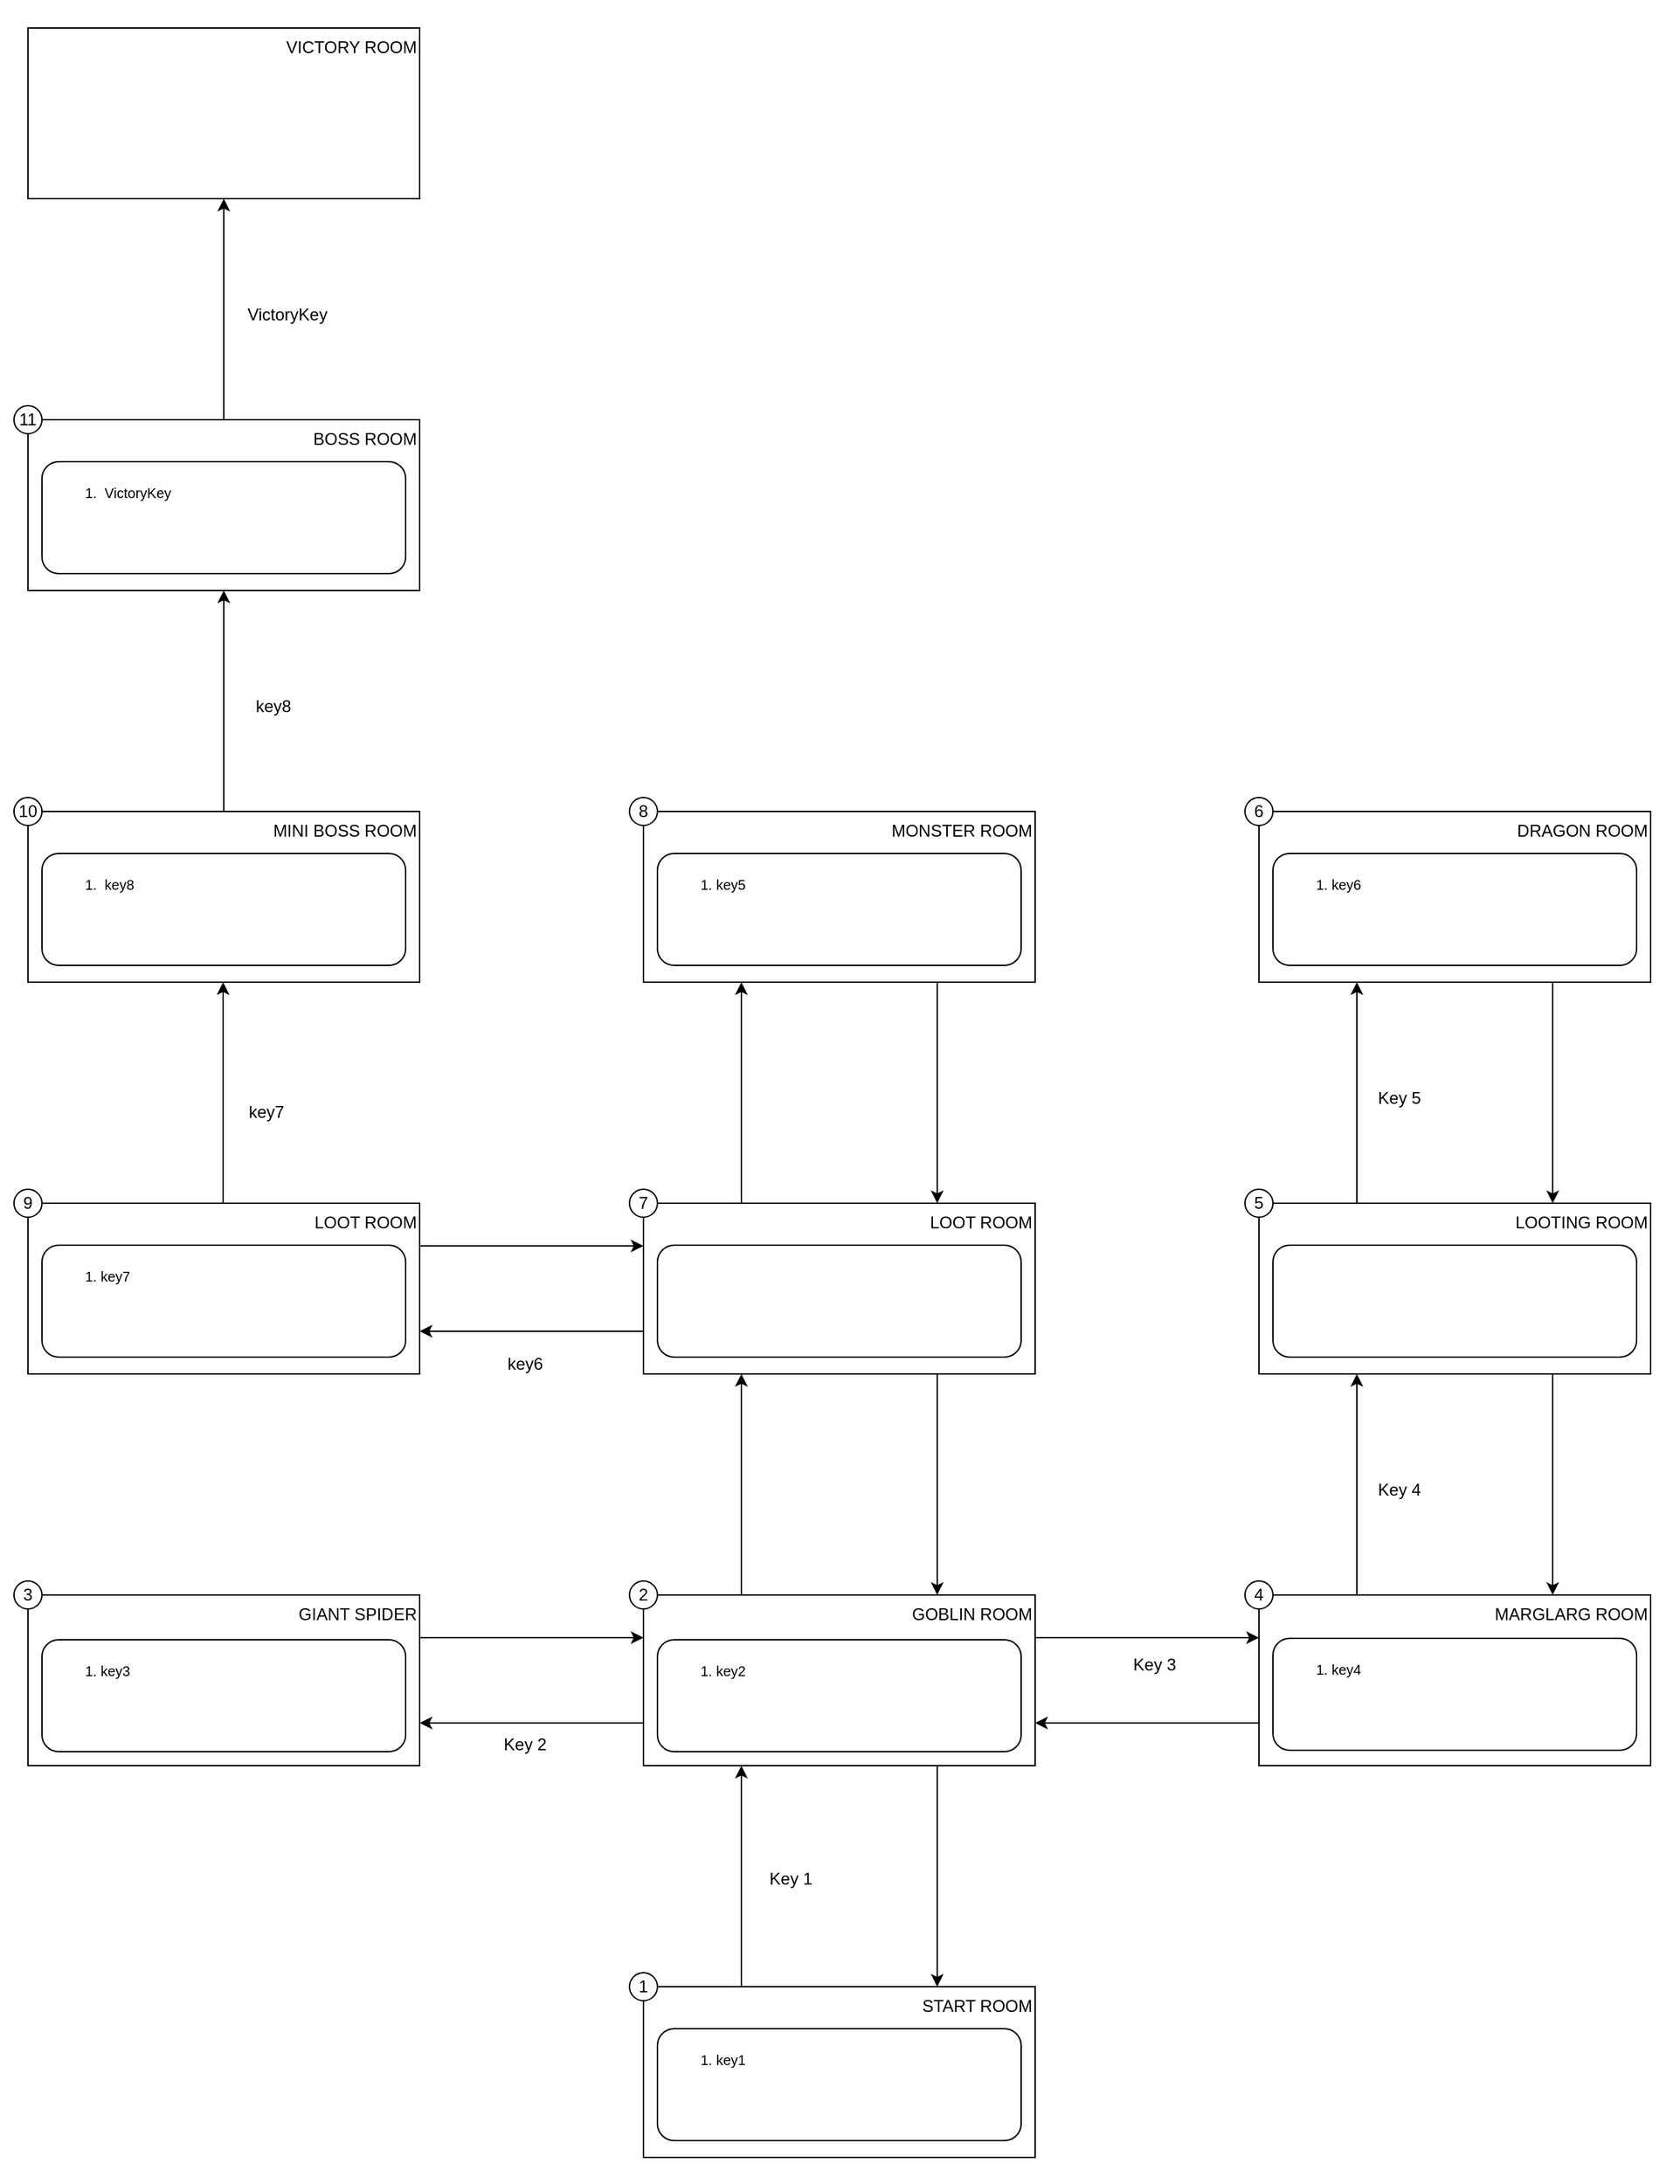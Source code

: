 <mxfile version="24.5.3" type="device">
  <diagram name="Pagina-1" id="9mHcJXdj0dUMFOOQDPm1">
    <mxGraphModel dx="2327" dy="1915" grid="1" gridSize="10" guides="1" tooltips="1" connect="1" arrows="1" fold="1" page="1" pageScale="1" pageWidth="827" pageHeight="1169" math="0" shadow="0">
      <root>
        <mxCell id="0" />
        <mxCell id="1" parent="0" />
        <mxCell id="tXBHNICgsVbYwlckxfWX-2" value="" style="group;fillColor=default;labelPadding=0;strokeColor=none;perimeterSpacing=0;strokeWidth=1;spacingTop=0;" vertex="1" connectable="0" parent="1">
          <mxGeometry x="-210" y="-600" width="1190" height="1540" as="geometry" />
        </mxCell>
        <mxCell id="tXBHNICgsVbYwlckxfWX-3" value="" style="rounded=0;whiteSpace=wrap;html=1;strokeColor=none;" vertex="1" parent="tXBHNICgsVbYwlckxfWX-2">
          <mxGeometry x="-10" y="-20" width="1200" height="1560" as="geometry" />
        </mxCell>
        <mxCell id="ytGMDuZpWYm2PS7Yhij4-1" style="edgeStyle=none;rounded=0;orthogonalLoop=1;jettySize=auto;html=1;exitX=0.75;exitY=1;exitDx=0;exitDy=0;entryX=0.75;entryY=0;entryDx=0;entryDy=0;" parent="tXBHNICgsVbYwlckxfWX-2" source="ytGMDuZpWYm2PS7Yhij4-5" target="ytGMDuZpWYm2PS7Yhij4-7" edge="1">
          <mxGeometry relative="1" as="geometry" />
        </mxCell>
        <mxCell id="ytGMDuZpWYm2PS7Yhij4-2" style="edgeStyle=none;rounded=0;orthogonalLoop=1;jettySize=auto;html=1;exitX=0;exitY=0.75;exitDx=0;exitDy=0;entryX=1;entryY=0.75;entryDx=0;entryDy=0;" parent="tXBHNICgsVbYwlckxfWX-2" source="ytGMDuZpWYm2PS7Yhij4-5" target="ytGMDuZpWYm2PS7Yhij4-12" edge="1">
          <mxGeometry relative="1" as="geometry" />
        </mxCell>
        <mxCell id="ytGMDuZpWYm2PS7Yhij4-3" style="edgeStyle=none;rounded=0;orthogonalLoop=1;jettySize=auto;html=1;exitX=1;exitY=0.25;exitDx=0;exitDy=0;entryX=0;entryY=0.25;entryDx=0;entryDy=0;" parent="tXBHNICgsVbYwlckxfWX-2" source="ytGMDuZpWYm2PS7Yhij4-5" target="ytGMDuZpWYm2PS7Yhij4-10" edge="1">
          <mxGeometry relative="1" as="geometry" />
        </mxCell>
        <mxCell id="ytGMDuZpWYm2PS7Yhij4-4" style="edgeStyle=none;rounded=0;orthogonalLoop=1;jettySize=auto;html=1;exitX=0.25;exitY=0;exitDx=0;exitDy=0;entryX=0.25;entryY=1;entryDx=0;entryDy=0;" parent="tXBHNICgsVbYwlckxfWX-2" source="ytGMDuZpWYm2PS7Yhij4-5" target="ytGMDuZpWYm2PS7Yhij4-19" edge="1">
          <mxGeometry relative="1" as="geometry" />
        </mxCell>
        <mxCell id="ytGMDuZpWYm2PS7Yhij4-5" value="GOBLIN ROOM" style="whiteSpace=wrap;html=1;align=right;verticalAlign=top;" parent="tXBHNICgsVbYwlckxfWX-2" vertex="1">
          <mxGeometry x="450" y="1120" width="280" height="122.0" as="geometry" />
        </mxCell>
        <mxCell id="ytGMDuZpWYm2PS7Yhij4-6" style="edgeStyle=none;rounded=0;orthogonalLoop=1;jettySize=auto;html=1;exitX=0.25;exitY=0;exitDx=0;exitDy=0;entryX=0.25;entryY=1;entryDx=0;entryDy=0;" parent="tXBHNICgsVbYwlckxfWX-2" source="ytGMDuZpWYm2PS7Yhij4-7" target="ytGMDuZpWYm2PS7Yhij4-5" edge="1">
          <mxGeometry relative="1" as="geometry" />
        </mxCell>
        <mxCell id="ytGMDuZpWYm2PS7Yhij4-7" value="START ROOM" style="whiteSpace=wrap;html=1;align=right;verticalAlign=top;" parent="tXBHNICgsVbYwlckxfWX-2" vertex="1">
          <mxGeometry x="450" y="1400" width="280" height="122.0" as="geometry" />
        </mxCell>
        <mxCell id="ytGMDuZpWYm2PS7Yhij4-8" style="edgeStyle=none;rounded=0;orthogonalLoop=1;jettySize=auto;html=1;exitX=0;exitY=0.75;exitDx=0;exitDy=0;entryX=1;entryY=0.75;entryDx=0;entryDy=0;" parent="tXBHNICgsVbYwlckxfWX-2" source="ytGMDuZpWYm2PS7Yhij4-10" target="ytGMDuZpWYm2PS7Yhij4-5" edge="1">
          <mxGeometry relative="1" as="geometry" />
        </mxCell>
        <mxCell id="ytGMDuZpWYm2PS7Yhij4-9" style="edgeStyle=none;rounded=0;orthogonalLoop=1;jettySize=auto;html=1;exitX=0.25;exitY=0;exitDx=0;exitDy=0;entryX=0.25;entryY=1;entryDx=0;entryDy=0;" parent="tXBHNICgsVbYwlckxfWX-2" source="ytGMDuZpWYm2PS7Yhij4-10" target="ytGMDuZpWYm2PS7Yhij4-22" edge="1">
          <mxGeometry relative="1" as="geometry" />
        </mxCell>
        <mxCell id="ytGMDuZpWYm2PS7Yhij4-10" value="MARGLARG ROOM" style="whiteSpace=wrap;html=1;align=right;verticalAlign=top;" parent="tXBHNICgsVbYwlckxfWX-2" vertex="1">
          <mxGeometry x="890" y="1120" width="280" height="122.0" as="geometry" />
        </mxCell>
        <mxCell id="ytGMDuZpWYm2PS7Yhij4-11" style="edgeStyle=none;rounded=0;orthogonalLoop=1;jettySize=auto;html=1;exitX=1;exitY=0.25;exitDx=0;exitDy=0;entryX=0;entryY=0.25;entryDx=0;entryDy=0;" parent="tXBHNICgsVbYwlckxfWX-2" source="ytGMDuZpWYm2PS7Yhij4-12" target="ytGMDuZpWYm2PS7Yhij4-5" edge="1">
          <mxGeometry relative="1" as="geometry" />
        </mxCell>
        <mxCell id="ytGMDuZpWYm2PS7Yhij4-12" value="GIANT SPIDER" style="whiteSpace=wrap;html=1;align=right;verticalAlign=top;" parent="tXBHNICgsVbYwlckxfWX-2" vertex="1">
          <mxGeometry x="10" y="1120" width="280" height="122.0" as="geometry" />
        </mxCell>
        <mxCell id="ytGMDuZpWYm2PS7Yhij4-13" style="edgeStyle=none;rounded=0;orthogonalLoop=1;jettySize=auto;html=1;exitX=1;exitY=0.25;exitDx=0;exitDy=0;entryX=0;entryY=0.25;entryDx=0;entryDy=0;" parent="tXBHNICgsVbYwlckxfWX-2" source="ytGMDuZpWYm2PS7Yhij4-15" target="ytGMDuZpWYm2PS7Yhij4-19" edge="1">
          <mxGeometry relative="1" as="geometry" />
        </mxCell>
        <mxCell id="ytGMDuZpWYm2PS7Yhij4-14" style="edgeStyle=none;rounded=0;orthogonalLoop=1;jettySize=auto;html=1;exitX=0.5;exitY=0;exitDx=0;exitDy=0;entryX=0.5;entryY=1;entryDx=0;entryDy=0;" parent="tXBHNICgsVbYwlckxfWX-2" edge="1">
          <mxGeometry relative="1" as="geometry">
            <mxPoint x="149.5" y="840" as="sourcePoint" />
            <mxPoint x="149.5" y="682" as="targetPoint" />
          </mxGeometry>
        </mxCell>
        <mxCell id="ytGMDuZpWYm2PS7Yhij4-15" value="LOOT ROOM" style="whiteSpace=wrap;html=1;align=right;verticalAlign=top;" parent="tXBHNICgsVbYwlckxfWX-2" vertex="1">
          <mxGeometry x="10" y="840" width="280" height="122.0" as="geometry" />
        </mxCell>
        <mxCell id="ytGMDuZpWYm2PS7Yhij4-16" style="edgeStyle=none;rounded=0;orthogonalLoop=1;jettySize=auto;html=1;exitX=0.75;exitY=1;exitDx=0;exitDy=0;entryX=0.75;entryY=0;entryDx=0;entryDy=0;" parent="tXBHNICgsVbYwlckxfWX-2" source="ytGMDuZpWYm2PS7Yhij4-19" target="ytGMDuZpWYm2PS7Yhij4-5" edge="1">
          <mxGeometry relative="1" as="geometry" />
        </mxCell>
        <mxCell id="ytGMDuZpWYm2PS7Yhij4-17" style="edgeStyle=none;rounded=0;orthogonalLoop=1;jettySize=auto;html=1;exitX=0.25;exitY=0;exitDx=0;exitDy=0;entryX=0.25;entryY=1;entryDx=0;entryDy=0;" parent="tXBHNICgsVbYwlckxfWX-2" source="ytGMDuZpWYm2PS7Yhij4-19" target="ytGMDuZpWYm2PS7Yhij4-26" edge="1">
          <mxGeometry relative="1" as="geometry" />
        </mxCell>
        <mxCell id="ytGMDuZpWYm2PS7Yhij4-18" style="edgeStyle=none;rounded=0;orthogonalLoop=1;jettySize=auto;html=1;exitX=0;exitY=0.75;exitDx=0;exitDy=0;entryX=1;entryY=0.75;entryDx=0;entryDy=0;" parent="tXBHNICgsVbYwlckxfWX-2" source="ytGMDuZpWYm2PS7Yhij4-19" target="ytGMDuZpWYm2PS7Yhij4-15" edge="1">
          <mxGeometry relative="1" as="geometry" />
        </mxCell>
        <mxCell id="ytGMDuZpWYm2PS7Yhij4-19" value="LOOT ROOM" style="whiteSpace=wrap;html=1;align=right;verticalAlign=top;" parent="tXBHNICgsVbYwlckxfWX-2" vertex="1">
          <mxGeometry x="450" y="840" width="280" height="122.0" as="geometry" />
        </mxCell>
        <mxCell id="ytGMDuZpWYm2PS7Yhij4-20" style="edgeStyle=none;rounded=0;orthogonalLoop=1;jettySize=auto;html=1;exitX=0.75;exitY=1;exitDx=0;exitDy=0;entryX=0.75;entryY=0;entryDx=0;entryDy=0;" parent="tXBHNICgsVbYwlckxfWX-2" source="ytGMDuZpWYm2PS7Yhij4-22" target="ytGMDuZpWYm2PS7Yhij4-10" edge="1">
          <mxGeometry relative="1" as="geometry" />
        </mxCell>
        <mxCell id="ytGMDuZpWYm2PS7Yhij4-21" style="edgeStyle=none;rounded=0;orthogonalLoop=1;jettySize=auto;html=1;exitX=0.25;exitY=0;exitDx=0;exitDy=0;entryX=0.25;entryY=1;entryDx=0;entryDy=0;" parent="tXBHNICgsVbYwlckxfWX-2" source="ytGMDuZpWYm2PS7Yhij4-22" target="ytGMDuZpWYm2PS7Yhij4-24" edge="1">
          <mxGeometry relative="1" as="geometry" />
        </mxCell>
        <mxCell id="ytGMDuZpWYm2PS7Yhij4-22" value="LOOTING ROOM" style="whiteSpace=wrap;html=1;verticalAlign=top;align=right;" parent="tXBHNICgsVbYwlckxfWX-2" vertex="1">
          <mxGeometry x="890" y="840" width="280" height="122.0" as="geometry" />
        </mxCell>
        <mxCell id="ytGMDuZpWYm2PS7Yhij4-23" style="edgeStyle=none;rounded=0;orthogonalLoop=1;jettySize=auto;html=1;exitX=0.75;exitY=1;exitDx=0;exitDy=0;entryX=0.75;entryY=0;entryDx=0;entryDy=0;" parent="tXBHNICgsVbYwlckxfWX-2" source="ytGMDuZpWYm2PS7Yhij4-24" target="ytGMDuZpWYm2PS7Yhij4-22" edge="1">
          <mxGeometry relative="1" as="geometry" />
        </mxCell>
        <mxCell id="ytGMDuZpWYm2PS7Yhij4-24" value="DRAGON ROOM" style="whiteSpace=wrap;html=1;align=right;verticalAlign=top;" parent="tXBHNICgsVbYwlckxfWX-2" vertex="1">
          <mxGeometry x="890" y="560" width="280" height="122.0" as="geometry" />
        </mxCell>
        <mxCell id="ytGMDuZpWYm2PS7Yhij4-25" style="edgeStyle=none;rounded=0;orthogonalLoop=1;jettySize=auto;html=1;exitX=0.75;exitY=1;exitDx=0;exitDy=0;entryX=0.75;entryY=0;entryDx=0;entryDy=0;" parent="tXBHNICgsVbYwlckxfWX-2" source="ytGMDuZpWYm2PS7Yhij4-26" target="ytGMDuZpWYm2PS7Yhij4-19" edge="1">
          <mxGeometry relative="1" as="geometry" />
        </mxCell>
        <mxCell id="ytGMDuZpWYm2PS7Yhij4-26" value="MONSTER ROOM" style="whiteSpace=wrap;html=1;align=right;verticalAlign=top;" parent="tXBHNICgsVbYwlckxfWX-2" vertex="1">
          <mxGeometry x="450" y="560" width="280" height="122.0" as="geometry" />
        </mxCell>
        <mxCell id="ytGMDuZpWYm2PS7Yhij4-27" style="edgeStyle=none;rounded=0;orthogonalLoop=1;jettySize=auto;html=1;exitX=0.5;exitY=0;exitDx=0;exitDy=0;entryX=0.5;entryY=1;entryDx=0;entryDy=0;" parent="tXBHNICgsVbYwlckxfWX-2" source="ytGMDuZpWYm2PS7Yhij4-28" target="ytGMDuZpWYm2PS7Yhij4-29" edge="1">
          <mxGeometry relative="1" as="geometry" />
        </mxCell>
        <mxCell id="ytGMDuZpWYm2PS7Yhij4-28" value="MINI BOSS ROOM" style="whiteSpace=wrap;html=1;align=right;verticalAlign=top;" parent="tXBHNICgsVbYwlckxfWX-2" vertex="1">
          <mxGeometry x="10" y="560" width="280" height="122.0" as="geometry" />
        </mxCell>
        <mxCell id="ytGMDuZpWYm2PS7Yhij4-58" style="edgeStyle=orthogonalEdgeStyle;rounded=0;orthogonalLoop=1;jettySize=auto;html=1;exitX=0.5;exitY=0;exitDx=0;exitDy=0;entryX=0.5;entryY=1;entryDx=0;entryDy=0;" parent="tXBHNICgsVbYwlckxfWX-2" source="ytGMDuZpWYm2PS7Yhij4-29" target="ytGMDuZpWYm2PS7Yhij4-57" edge="1">
          <mxGeometry relative="1" as="geometry" />
        </mxCell>
        <mxCell id="ytGMDuZpWYm2PS7Yhij4-29" value="BOSS ROOM" style="whiteSpace=wrap;html=1;align=right;horizontal=1;verticalAlign=top;" parent="tXBHNICgsVbYwlckxfWX-2" vertex="1">
          <mxGeometry x="10" y="280" width="280" height="122.0" as="geometry" />
        </mxCell>
        <mxCell id="ytGMDuZpWYm2PS7Yhij4-30" value="Key 4" style="text;html=1;align=center;verticalAlign=middle;resizable=0;points=[];autosize=1;strokeColor=none;fillColor=none;" parent="tXBHNICgsVbYwlckxfWX-2" vertex="1">
          <mxGeometry x="965" y="1030" width="50" height="30" as="geometry" />
        </mxCell>
        <mxCell id="ytGMDuZpWYm2PS7Yhij4-31" value="Key 5" style="text;html=1;align=center;verticalAlign=middle;resizable=0;points=[];autosize=1;strokeColor=none;fillColor=none;" parent="tXBHNICgsVbYwlckxfWX-2" vertex="1">
          <mxGeometry x="965" y="750" width="50" height="30" as="geometry" />
        </mxCell>
        <mxCell id="ytGMDuZpWYm2PS7Yhij4-32" value="Key 1" style="text;html=1;align=center;verticalAlign=middle;resizable=0;points=[];autosize=1;strokeColor=none;fillColor=none;" parent="tXBHNICgsVbYwlckxfWX-2" vertex="1">
          <mxGeometry x="530" y="1308" width="50" height="30" as="geometry" />
        </mxCell>
        <mxCell id="ytGMDuZpWYm2PS7Yhij4-33" value="Key 2" style="text;html=1;align=center;verticalAlign=middle;resizable=0;points=[];autosize=1;strokeColor=none;fillColor=none;" parent="tXBHNICgsVbYwlckxfWX-2" vertex="1">
          <mxGeometry x="340" y="1212.0" width="50" height="30" as="geometry" />
        </mxCell>
        <mxCell id="ytGMDuZpWYm2PS7Yhij4-34" value="Key 3" style="text;html=1;align=center;verticalAlign=middle;resizable=0;points=[];autosize=1;strokeColor=none;fillColor=none;" parent="tXBHNICgsVbYwlckxfWX-2" vertex="1">
          <mxGeometry x="790" y="1155" width="50" height="30" as="geometry" />
        </mxCell>
        <mxCell id="ytGMDuZpWYm2PS7Yhij4-35" value="1" style="ellipse;whiteSpace=wrap;html=1;" parent="tXBHNICgsVbYwlckxfWX-2" vertex="1">
          <mxGeometry x="440" y="1390.0" width="20" height="20" as="geometry" />
        </mxCell>
        <mxCell id="ytGMDuZpWYm2PS7Yhij4-36" value="2" style="ellipse;whiteSpace=wrap;html=1;" parent="tXBHNICgsVbYwlckxfWX-2" vertex="1">
          <mxGeometry x="440" y="1110" width="20" height="20" as="geometry" />
        </mxCell>
        <mxCell id="ytGMDuZpWYm2PS7Yhij4-37" value="3" style="ellipse;whiteSpace=wrap;html=1;" parent="tXBHNICgsVbYwlckxfWX-2" vertex="1">
          <mxGeometry y="1110" width="20" height="20" as="geometry" />
        </mxCell>
        <mxCell id="ytGMDuZpWYm2PS7Yhij4-38" value="4" style="ellipse;whiteSpace=wrap;html=1;" parent="tXBHNICgsVbYwlckxfWX-2" vertex="1">
          <mxGeometry x="880" y="1110" width="20" height="20" as="geometry" />
        </mxCell>
        <mxCell id="ytGMDuZpWYm2PS7Yhij4-39" value="5" style="ellipse;whiteSpace=wrap;html=1;" parent="tXBHNICgsVbYwlckxfWX-2" vertex="1">
          <mxGeometry x="880" y="830.0" width="20" height="20" as="geometry" />
        </mxCell>
        <mxCell id="ytGMDuZpWYm2PS7Yhij4-40" value="6" style="ellipse;whiteSpace=wrap;html=1;" parent="tXBHNICgsVbYwlckxfWX-2" vertex="1">
          <mxGeometry x="880" y="550" width="20" height="20" as="geometry" />
        </mxCell>
        <mxCell id="ytGMDuZpWYm2PS7Yhij4-41" value="7" style="ellipse;whiteSpace=wrap;html=1;" parent="tXBHNICgsVbYwlckxfWX-2" vertex="1">
          <mxGeometry x="440" y="830.0" width="20" height="20" as="geometry" />
        </mxCell>
        <mxCell id="ytGMDuZpWYm2PS7Yhij4-42" value="8" style="ellipse;whiteSpace=wrap;html=1;" parent="tXBHNICgsVbYwlckxfWX-2" vertex="1">
          <mxGeometry x="440" y="550" width="20" height="20" as="geometry" />
        </mxCell>
        <mxCell id="ytGMDuZpWYm2PS7Yhij4-43" value="9" style="ellipse;whiteSpace=wrap;html=1;" parent="tXBHNICgsVbYwlckxfWX-2" vertex="1">
          <mxGeometry y="830.0" width="20" height="20" as="geometry" />
        </mxCell>
        <mxCell id="ytGMDuZpWYm2PS7Yhij4-44" value="10" style="ellipse;whiteSpace=wrap;html=1;" parent="tXBHNICgsVbYwlckxfWX-2" vertex="1">
          <mxGeometry y="550" width="20" height="20" as="geometry" />
        </mxCell>
        <mxCell id="ytGMDuZpWYm2PS7Yhij4-45" value="11" style="ellipse;whiteSpace=wrap;html=1;" parent="tXBHNICgsVbYwlckxfWX-2" vertex="1">
          <mxGeometry y="270" width="20" height="20" as="geometry" />
        </mxCell>
        <mxCell id="ytGMDuZpWYm2PS7Yhij4-46" value="&lt;ol style=&quot;font-size: 10px;&quot;&gt;&lt;li style=&quot;font-size: 10px;&quot;&gt;key1&lt;/li&gt;&lt;/ol&gt;" style="rounded=1;whiteSpace=wrap;html=1;align=left;verticalAlign=top;fontSize=10;" parent="tXBHNICgsVbYwlckxfWX-2" vertex="1">
          <mxGeometry x="460" y="1430" width="260" height="80" as="geometry" />
        </mxCell>
        <mxCell id="ytGMDuZpWYm2PS7Yhij4-47" value="&lt;ol style=&quot;font-size: 10px;&quot;&gt;&lt;li&gt;key2&lt;/li&gt;&lt;/ol&gt;" style="rounded=1;whiteSpace=wrap;html=1;align=left;verticalAlign=top;" parent="tXBHNICgsVbYwlckxfWX-2" vertex="1">
          <mxGeometry x="460" y="1152" width="260" height="80" as="geometry" />
        </mxCell>
        <mxCell id="ytGMDuZpWYm2PS7Yhij4-48" value="&lt;ol style=&quot;font-size: 10px;&quot;&gt;&lt;li&gt;&lt;font style=&quot;font-size: 10px;&quot;&gt;key3&lt;/font&gt;&lt;/li&gt;&lt;/ol&gt;" style="rounded=1;whiteSpace=wrap;html=1;align=left;verticalAlign=top;" parent="tXBHNICgsVbYwlckxfWX-2" vertex="1">
          <mxGeometry x="20" y="1152" width="260" height="80" as="geometry" />
        </mxCell>
        <mxCell id="ytGMDuZpWYm2PS7Yhij4-49" value="&lt;ol style=&quot;font-size: 10px;&quot;&gt;&lt;li&gt;key4&lt;/li&gt;&lt;/ol&gt;" style="rounded=1;whiteSpace=wrap;html=1;align=left;verticalAlign=top;" parent="tXBHNICgsVbYwlckxfWX-2" vertex="1">
          <mxGeometry x="900" y="1151" width="260" height="80" as="geometry" />
        </mxCell>
        <mxCell id="ytGMDuZpWYm2PS7Yhij4-50" value="&lt;div&gt;&lt;span style=&quot;font-size: 10px;&quot;&gt;&lt;br&gt;&lt;/span&gt;&lt;/div&gt;" style="rounded=1;whiteSpace=wrap;html=1;align=left;verticalAlign=top;" parent="tXBHNICgsVbYwlckxfWX-2" vertex="1">
          <mxGeometry x="900" y="870" width="260" height="80" as="geometry" />
        </mxCell>
        <mxCell id="ytGMDuZpWYm2PS7Yhij4-51" value="&lt;ol style=&quot;font-size: 10px;&quot;&gt;&lt;li&gt;key6&lt;/li&gt;&lt;/ol&gt;" style="rounded=1;whiteSpace=wrap;html=1;align=left;verticalAlign=top;" parent="tXBHNICgsVbYwlckxfWX-2" vertex="1">
          <mxGeometry x="900" y="590" width="260" height="80" as="geometry" />
        </mxCell>
        <mxCell id="ytGMDuZpWYm2PS7Yhij4-52" value="&lt;div&gt;&lt;span style=&quot;font-size: 10px;&quot;&gt;&lt;br&gt;&lt;/span&gt;&lt;/div&gt;" style="rounded=1;whiteSpace=wrap;html=1;align=left;verticalAlign=top;" parent="tXBHNICgsVbYwlckxfWX-2" vertex="1">
          <mxGeometry x="460" y="870" width="260" height="80" as="geometry" />
        </mxCell>
        <mxCell id="ytGMDuZpWYm2PS7Yhij4-53" value="&lt;ol style=&quot;font-size: 10px;&quot;&gt;&lt;li&gt;key5&lt;/li&gt;&lt;/ol&gt;" style="rounded=1;whiteSpace=wrap;html=1;align=left;verticalAlign=top;" parent="tXBHNICgsVbYwlckxfWX-2" vertex="1">
          <mxGeometry x="460" y="590" width="260" height="80" as="geometry" />
        </mxCell>
        <mxCell id="ytGMDuZpWYm2PS7Yhij4-54" value="key6" style="text;html=1;align=center;verticalAlign=middle;resizable=0;points=[];autosize=1;strokeColor=none;fillColor=none;" parent="tXBHNICgsVbYwlckxfWX-2" vertex="1">
          <mxGeometry x="340" y="940.0" width="50" height="30" as="geometry" />
        </mxCell>
        <mxCell id="ytGMDuZpWYm2PS7Yhij4-55" value="&lt;ol style=&quot;font-size: 10px;&quot;&gt;&lt;li&gt;key7&lt;/li&gt;&lt;/ol&gt;" style="rounded=1;whiteSpace=wrap;html=1;align=left;verticalAlign=top;" parent="tXBHNICgsVbYwlckxfWX-2" vertex="1">
          <mxGeometry x="20" y="870" width="260" height="80" as="geometry" />
        </mxCell>
        <mxCell id="ytGMDuZpWYm2PS7Yhij4-56" value="&lt;ol style=&quot;font-size: 10px;&quot;&gt;&lt;li&gt;&amp;nbsp;key8&lt;/li&gt;&lt;/ol&gt;" style="rounded=1;whiteSpace=wrap;html=1;align=left;verticalAlign=top;" parent="tXBHNICgsVbYwlckxfWX-2" vertex="1">
          <mxGeometry x="20" y="590" width="260" height="80" as="geometry" />
        </mxCell>
        <mxCell id="ytGMDuZpWYm2PS7Yhij4-57" value="VICTORY ROOM" style="whiteSpace=wrap;html=1;align=right;horizontal=1;verticalAlign=top;movable=0;resizable=0;rotatable=0;deletable=0;editable=0;locked=1;connectable=0;" parent="tXBHNICgsVbYwlckxfWX-2" vertex="1">
          <mxGeometry x="10" width="280" height="122" as="geometry" />
        </mxCell>
        <mxCell id="ytGMDuZpWYm2PS7Yhij4-59" value="&lt;ol style=&quot;font-size: 10px;&quot;&gt;&lt;li&gt;&amp;nbsp;VictoryKey&lt;/li&gt;&lt;/ol&gt;" style="rounded=1;whiteSpace=wrap;html=1;align=left;verticalAlign=top;" parent="tXBHNICgsVbYwlckxfWX-2" vertex="1">
          <mxGeometry x="20" y="310.0" width="260" height="80" as="geometry" />
        </mxCell>
        <mxCell id="ytGMDuZpWYm2PS7Yhij4-60" value="key8" style="text;html=1;align=center;verticalAlign=middle;resizable=0;points=[];autosize=1;strokeColor=none;fillColor=none;" parent="tXBHNICgsVbYwlckxfWX-2" vertex="1">
          <mxGeometry x="160" y="470.0" width="50" height="30" as="geometry" />
        </mxCell>
        <mxCell id="ytGMDuZpWYm2PS7Yhij4-61" value="VictoryKey" style="text;html=1;align=center;verticalAlign=middle;resizable=0;points=[];autosize=1;strokeColor=none;fillColor=none;" parent="tXBHNICgsVbYwlckxfWX-2" vertex="1">
          <mxGeometry x="155" y="190" width="80" height="30" as="geometry" />
        </mxCell>
        <mxCell id="ytGMDuZpWYm2PS7Yhij4-62" value="key7" style="text;html=1;align=center;verticalAlign=middle;resizable=0;points=[];autosize=1;strokeColor=none;fillColor=none;" parent="tXBHNICgsVbYwlckxfWX-2" vertex="1">
          <mxGeometry x="155" y="760" width="50" height="30" as="geometry" />
        </mxCell>
      </root>
    </mxGraphModel>
  </diagram>
</mxfile>
